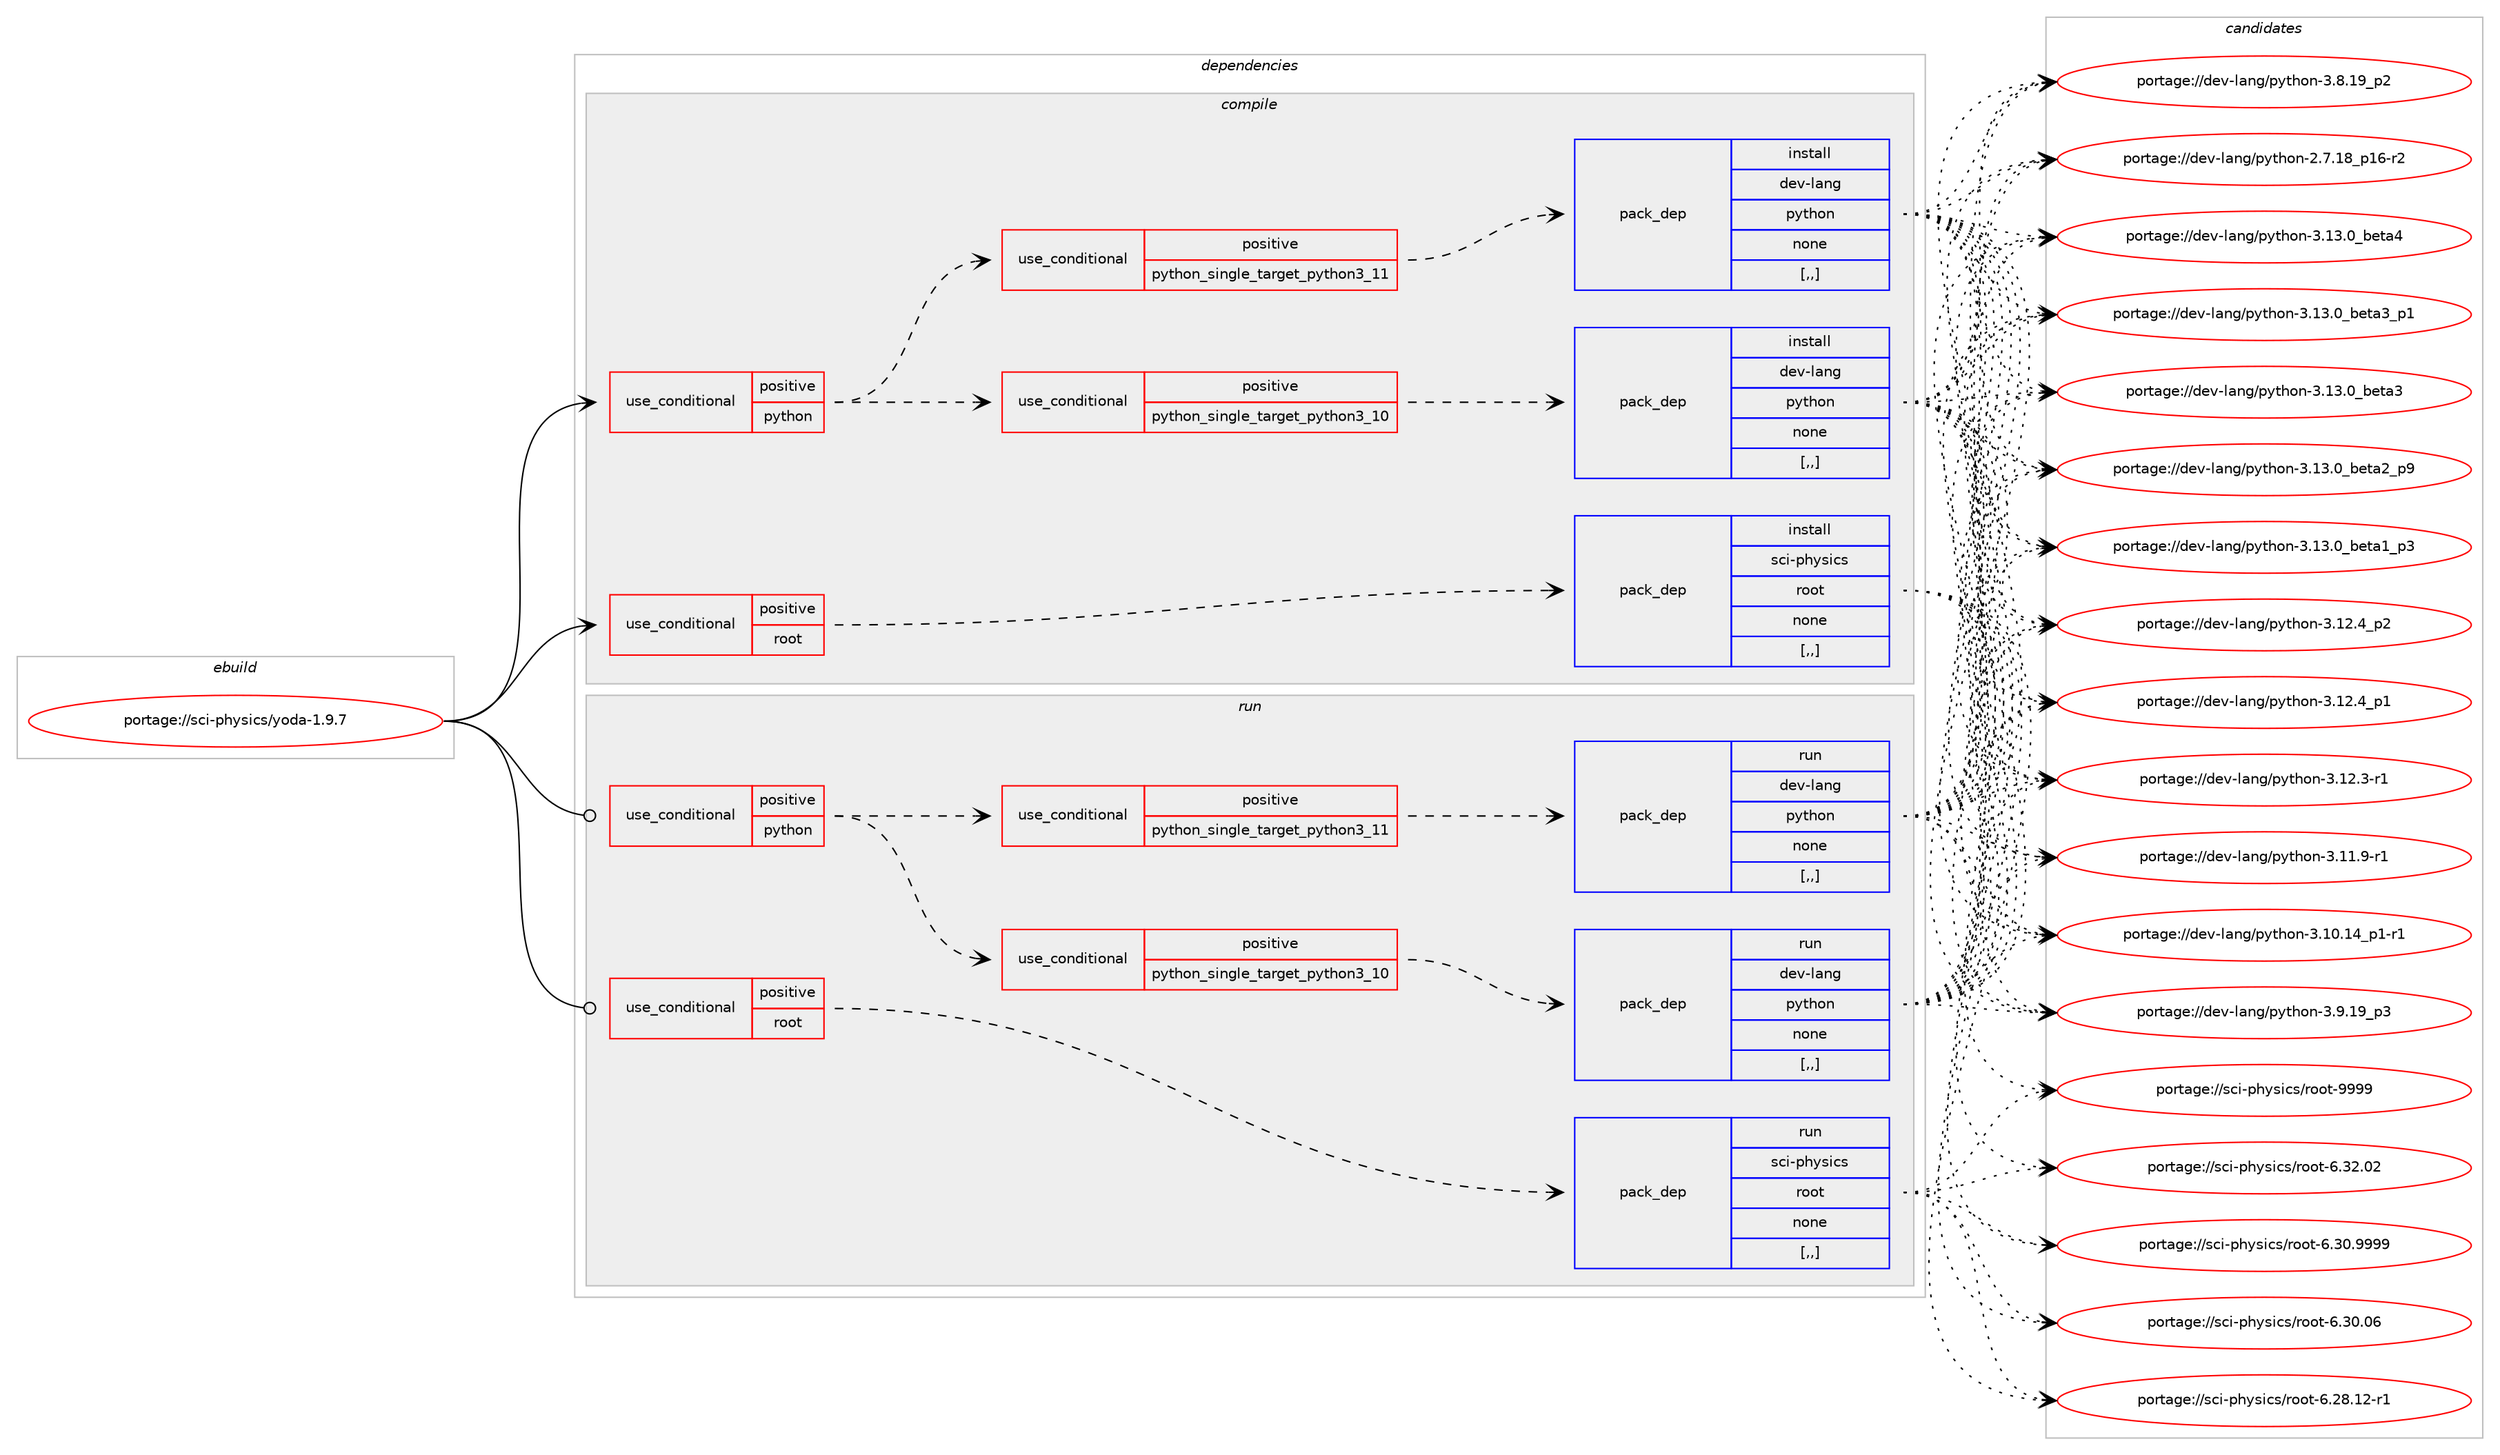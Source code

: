 digraph prolog {

# *************
# Graph options
# *************

newrank=true;
concentrate=true;
compound=true;
graph [rankdir=LR,fontname=Helvetica,fontsize=10,ranksep=1.5];#, ranksep=2.5, nodesep=0.2];
edge  [arrowhead=vee];
node  [fontname=Helvetica,fontsize=10];

# **********
# The ebuild
# **********

subgraph cluster_leftcol {
color=gray;
label=<<i>ebuild</i>>;
id [label="portage://sci-physics/yoda-1.9.7", color=red, width=4, href="../sci-physics/yoda-1.9.7.svg"];
}

# ****************
# The dependencies
# ****************

subgraph cluster_midcol {
color=gray;
label=<<i>dependencies</i>>;
subgraph cluster_compile {
fillcolor="#eeeeee";
style=filled;
label=<<i>compile</i>>;
subgraph cond109852 {
dependency413101 [label=<<TABLE BORDER="0" CELLBORDER="1" CELLSPACING="0" CELLPADDING="4"><TR><TD ROWSPAN="3" CELLPADDING="10">use_conditional</TD></TR><TR><TD>positive</TD></TR><TR><TD>python</TD></TR></TABLE>>, shape=none, color=red];
subgraph cond109853 {
dependency413102 [label=<<TABLE BORDER="0" CELLBORDER="1" CELLSPACING="0" CELLPADDING="4"><TR><TD ROWSPAN="3" CELLPADDING="10">use_conditional</TD></TR><TR><TD>positive</TD></TR><TR><TD>python_single_target_python3_10</TD></TR></TABLE>>, shape=none, color=red];
subgraph pack300337 {
dependency413103 [label=<<TABLE BORDER="0" CELLBORDER="1" CELLSPACING="0" CELLPADDING="4" WIDTH="220"><TR><TD ROWSPAN="6" CELLPADDING="30">pack_dep</TD></TR><TR><TD WIDTH="110">install</TD></TR><TR><TD>dev-lang</TD></TR><TR><TD>python</TD></TR><TR><TD>none</TD></TR><TR><TD>[,,]</TD></TR></TABLE>>, shape=none, color=blue];
}
dependency413102:e -> dependency413103:w [weight=20,style="dashed",arrowhead="vee"];
}
dependency413101:e -> dependency413102:w [weight=20,style="dashed",arrowhead="vee"];
subgraph cond109854 {
dependency413104 [label=<<TABLE BORDER="0" CELLBORDER="1" CELLSPACING="0" CELLPADDING="4"><TR><TD ROWSPAN="3" CELLPADDING="10">use_conditional</TD></TR><TR><TD>positive</TD></TR><TR><TD>python_single_target_python3_11</TD></TR></TABLE>>, shape=none, color=red];
subgraph pack300338 {
dependency413105 [label=<<TABLE BORDER="0" CELLBORDER="1" CELLSPACING="0" CELLPADDING="4" WIDTH="220"><TR><TD ROWSPAN="6" CELLPADDING="30">pack_dep</TD></TR><TR><TD WIDTH="110">install</TD></TR><TR><TD>dev-lang</TD></TR><TR><TD>python</TD></TR><TR><TD>none</TD></TR><TR><TD>[,,]</TD></TR></TABLE>>, shape=none, color=blue];
}
dependency413104:e -> dependency413105:w [weight=20,style="dashed",arrowhead="vee"];
}
dependency413101:e -> dependency413104:w [weight=20,style="dashed",arrowhead="vee"];
}
id:e -> dependency413101:w [weight=20,style="solid",arrowhead="vee"];
subgraph cond109855 {
dependency413106 [label=<<TABLE BORDER="0" CELLBORDER="1" CELLSPACING="0" CELLPADDING="4"><TR><TD ROWSPAN="3" CELLPADDING="10">use_conditional</TD></TR><TR><TD>positive</TD></TR><TR><TD>root</TD></TR></TABLE>>, shape=none, color=red];
subgraph pack300339 {
dependency413107 [label=<<TABLE BORDER="0" CELLBORDER="1" CELLSPACING="0" CELLPADDING="4" WIDTH="220"><TR><TD ROWSPAN="6" CELLPADDING="30">pack_dep</TD></TR><TR><TD WIDTH="110">install</TD></TR><TR><TD>sci-physics</TD></TR><TR><TD>root</TD></TR><TR><TD>none</TD></TR><TR><TD>[,,]</TD></TR></TABLE>>, shape=none, color=blue];
}
dependency413106:e -> dependency413107:w [weight=20,style="dashed",arrowhead="vee"];
}
id:e -> dependency413106:w [weight=20,style="solid",arrowhead="vee"];
}
subgraph cluster_compileandrun {
fillcolor="#eeeeee";
style=filled;
label=<<i>compile and run</i>>;
}
subgraph cluster_run {
fillcolor="#eeeeee";
style=filled;
label=<<i>run</i>>;
subgraph cond109856 {
dependency413108 [label=<<TABLE BORDER="0" CELLBORDER="1" CELLSPACING="0" CELLPADDING="4"><TR><TD ROWSPAN="3" CELLPADDING="10">use_conditional</TD></TR><TR><TD>positive</TD></TR><TR><TD>python</TD></TR></TABLE>>, shape=none, color=red];
subgraph cond109857 {
dependency413109 [label=<<TABLE BORDER="0" CELLBORDER="1" CELLSPACING="0" CELLPADDING="4"><TR><TD ROWSPAN="3" CELLPADDING="10">use_conditional</TD></TR><TR><TD>positive</TD></TR><TR><TD>python_single_target_python3_10</TD></TR></TABLE>>, shape=none, color=red];
subgraph pack300340 {
dependency413110 [label=<<TABLE BORDER="0" CELLBORDER="1" CELLSPACING="0" CELLPADDING="4" WIDTH="220"><TR><TD ROWSPAN="6" CELLPADDING="30">pack_dep</TD></TR><TR><TD WIDTH="110">run</TD></TR><TR><TD>dev-lang</TD></TR><TR><TD>python</TD></TR><TR><TD>none</TD></TR><TR><TD>[,,]</TD></TR></TABLE>>, shape=none, color=blue];
}
dependency413109:e -> dependency413110:w [weight=20,style="dashed",arrowhead="vee"];
}
dependency413108:e -> dependency413109:w [weight=20,style="dashed",arrowhead="vee"];
subgraph cond109858 {
dependency413111 [label=<<TABLE BORDER="0" CELLBORDER="1" CELLSPACING="0" CELLPADDING="4"><TR><TD ROWSPAN="3" CELLPADDING="10">use_conditional</TD></TR><TR><TD>positive</TD></TR><TR><TD>python_single_target_python3_11</TD></TR></TABLE>>, shape=none, color=red];
subgraph pack300341 {
dependency413112 [label=<<TABLE BORDER="0" CELLBORDER="1" CELLSPACING="0" CELLPADDING="4" WIDTH="220"><TR><TD ROWSPAN="6" CELLPADDING="30">pack_dep</TD></TR><TR><TD WIDTH="110">run</TD></TR><TR><TD>dev-lang</TD></TR><TR><TD>python</TD></TR><TR><TD>none</TD></TR><TR><TD>[,,]</TD></TR></TABLE>>, shape=none, color=blue];
}
dependency413111:e -> dependency413112:w [weight=20,style="dashed",arrowhead="vee"];
}
dependency413108:e -> dependency413111:w [weight=20,style="dashed",arrowhead="vee"];
}
id:e -> dependency413108:w [weight=20,style="solid",arrowhead="odot"];
subgraph cond109859 {
dependency413113 [label=<<TABLE BORDER="0" CELLBORDER="1" CELLSPACING="0" CELLPADDING="4"><TR><TD ROWSPAN="3" CELLPADDING="10">use_conditional</TD></TR><TR><TD>positive</TD></TR><TR><TD>root</TD></TR></TABLE>>, shape=none, color=red];
subgraph pack300342 {
dependency413114 [label=<<TABLE BORDER="0" CELLBORDER="1" CELLSPACING="0" CELLPADDING="4" WIDTH="220"><TR><TD ROWSPAN="6" CELLPADDING="30">pack_dep</TD></TR><TR><TD WIDTH="110">run</TD></TR><TR><TD>sci-physics</TD></TR><TR><TD>root</TD></TR><TR><TD>none</TD></TR><TR><TD>[,,]</TD></TR></TABLE>>, shape=none, color=blue];
}
dependency413113:e -> dependency413114:w [weight=20,style="dashed",arrowhead="vee"];
}
id:e -> dependency413113:w [weight=20,style="solid",arrowhead="odot"];
}
}

# **************
# The candidates
# **************

subgraph cluster_choices {
rank=same;
color=gray;
label=<<i>candidates</i>>;

subgraph choice300337 {
color=black;
nodesep=1;
choice1001011184510897110103471121211161041111104551464951464895981011169752 [label="portage://dev-lang/python-3.13.0_beta4", color=red, width=4,href="../dev-lang/python-3.13.0_beta4.svg"];
choice10010111845108971101034711212111610411111045514649514648959810111697519511249 [label="portage://dev-lang/python-3.13.0_beta3_p1", color=red, width=4,href="../dev-lang/python-3.13.0_beta3_p1.svg"];
choice1001011184510897110103471121211161041111104551464951464895981011169751 [label="portage://dev-lang/python-3.13.0_beta3", color=red, width=4,href="../dev-lang/python-3.13.0_beta3.svg"];
choice10010111845108971101034711212111610411111045514649514648959810111697509511257 [label="portage://dev-lang/python-3.13.0_beta2_p9", color=red, width=4,href="../dev-lang/python-3.13.0_beta2_p9.svg"];
choice10010111845108971101034711212111610411111045514649514648959810111697499511251 [label="portage://dev-lang/python-3.13.0_beta1_p3", color=red, width=4,href="../dev-lang/python-3.13.0_beta1_p3.svg"];
choice100101118451089711010347112121116104111110455146495046529511250 [label="portage://dev-lang/python-3.12.4_p2", color=red, width=4,href="../dev-lang/python-3.12.4_p2.svg"];
choice100101118451089711010347112121116104111110455146495046529511249 [label="portage://dev-lang/python-3.12.4_p1", color=red, width=4,href="../dev-lang/python-3.12.4_p1.svg"];
choice100101118451089711010347112121116104111110455146495046514511449 [label="portage://dev-lang/python-3.12.3-r1", color=red, width=4,href="../dev-lang/python-3.12.3-r1.svg"];
choice100101118451089711010347112121116104111110455146494946574511449 [label="portage://dev-lang/python-3.11.9-r1", color=red, width=4,href="../dev-lang/python-3.11.9-r1.svg"];
choice100101118451089711010347112121116104111110455146494846495295112494511449 [label="portage://dev-lang/python-3.10.14_p1-r1", color=red, width=4,href="../dev-lang/python-3.10.14_p1-r1.svg"];
choice100101118451089711010347112121116104111110455146574649579511251 [label="portage://dev-lang/python-3.9.19_p3", color=red, width=4,href="../dev-lang/python-3.9.19_p3.svg"];
choice100101118451089711010347112121116104111110455146564649579511250 [label="portage://dev-lang/python-3.8.19_p2", color=red, width=4,href="../dev-lang/python-3.8.19_p2.svg"];
choice100101118451089711010347112121116104111110455046554649569511249544511450 [label="portage://dev-lang/python-2.7.18_p16-r2", color=red, width=4,href="../dev-lang/python-2.7.18_p16-r2.svg"];
dependency413103:e -> choice1001011184510897110103471121211161041111104551464951464895981011169752:w [style=dotted,weight="100"];
dependency413103:e -> choice10010111845108971101034711212111610411111045514649514648959810111697519511249:w [style=dotted,weight="100"];
dependency413103:e -> choice1001011184510897110103471121211161041111104551464951464895981011169751:w [style=dotted,weight="100"];
dependency413103:e -> choice10010111845108971101034711212111610411111045514649514648959810111697509511257:w [style=dotted,weight="100"];
dependency413103:e -> choice10010111845108971101034711212111610411111045514649514648959810111697499511251:w [style=dotted,weight="100"];
dependency413103:e -> choice100101118451089711010347112121116104111110455146495046529511250:w [style=dotted,weight="100"];
dependency413103:e -> choice100101118451089711010347112121116104111110455146495046529511249:w [style=dotted,weight="100"];
dependency413103:e -> choice100101118451089711010347112121116104111110455146495046514511449:w [style=dotted,weight="100"];
dependency413103:e -> choice100101118451089711010347112121116104111110455146494946574511449:w [style=dotted,weight="100"];
dependency413103:e -> choice100101118451089711010347112121116104111110455146494846495295112494511449:w [style=dotted,weight="100"];
dependency413103:e -> choice100101118451089711010347112121116104111110455146574649579511251:w [style=dotted,weight="100"];
dependency413103:e -> choice100101118451089711010347112121116104111110455146564649579511250:w [style=dotted,weight="100"];
dependency413103:e -> choice100101118451089711010347112121116104111110455046554649569511249544511450:w [style=dotted,weight="100"];
}
subgraph choice300338 {
color=black;
nodesep=1;
choice1001011184510897110103471121211161041111104551464951464895981011169752 [label="portage://dev-lang/python-3.13.0_beta4", color=red, width=4,href="../dev-lang/python-3.13.0_beta4.svg"];
choice10010111845108971101034711212111610411111045514649514648959810111697519511249 [label="portage://dev-lang/python-3.13.0_beta3_p1", color=red, width=4,href="../dev-lang/python-3.13.0_beta3_p1.svg"];
choice1001011184510897110103471121211161041111104551464951464895981011169751 [label="portage://dev-lang/python-3.13.0_beta3", color=red, width=4,href="../dev-lang/python-3.13.0_beta3.svg"];
choice10010111845108971101034711212111610411111045514649514648959810111697509511257 [label="portage://dev-lang/python-3.13.0_beta2_p9", color=red, width=4,href="../dev-lang/python-3.13.0_beta2_p9.svg"];
choice10010111845108971101034711212111610411111045514649514648959810111697499511251 [label="portage://dev-lang/python-3.13.0_beta1_p3", color=red, width=4,href="../dev-lang/python-3.13.0_beta1_p3.svg"];
choice100101118451089711010347112121116104111110455146495046529511250 [label="portage://dev-lang/python-3.12.4_p2", color=red, width=4,href="../dev-lang/python-3.12.4_p2.svg"];
choice100101118451089711010347112121116104111110455146495046529511249 [label="portage://dev-lang/python-3.12.4_p1", color=red, width=4,href="../dev-lang/python-3.12.4_p1.svg"];
choice100101118451089711010347112121116104111110455146495046514511449 [label="portage://dev-lang/python-3.12.3-r1", color=red, width=4,href="../dev-lang/python-3.12.3-r1.svg"];
choice100101118451089711010347112121116104111110455146494946574511449 [label="portage://dev-lang/python-3.11.9-r1", color=red, width=4,href="../dev-lang/python-3.11.9-r1.svg"];
choice100101118451089711010347112121116104111110455146494846495295112494511449 [label="portage://dev-lang/python-3.10.14_p1-r1", color=red, width=4,href="../dev-lang/python-3.10.14_p1-r1.svg"];
choice100101118451089711010347112121116104111110455146574649579511251 [label="portage://dev-lang/python-3.9.19_p3", color=red, width=4,href="../dev-lang/python-3.9.19_p3.svg"];
choice100101118451089711010347112121116104111110455146564649579511250 [label="portage://dev-lang/python-3.8.19_p2", color=red, width=4,href="../dev-lang/python-3.8.19_p2.svg"];
choice100101118451089711010347112121116104111110455046554649569511249544511450 [label="portage://dev-lang/python-2.7.18_p16-r2", color=red, width=4,href="../dev-lang/python-2.7.18_p16-r2.svg"];
dependency413105:e -> choice1001011184510897110103471121211161041111104551464951464895981011169752:w [style=dotted,weight="100"];
dependency413105:e -> choice10010111845108971101034711212111610411111045514649514648959810111697519511249:w [style=dotted,weight="100"];
dependency413105:e -> choice1001011184510897110103471121211161041111104551464951464895981011169751:w [style=dotted,weight="100"];
dependency413105:e -> choice10010111845108971101034711212111610411111045514649514648959810111697509511257:w [style=dotted,weight="100"];
dependency413105:e -> choice10010111845108971101034711212111610411111045514649514648959810111697499511251:w [style=dotted,weight="100"];
dependency413105:e -> choice100101118451089711010347112121116104111110455146495046529511250:w [style=dotted,weight="100"];
dependency413105:e -> choice100101118451089711010347112121116104111110455146495046529511249:w [style=dotted,weight="100"];
dependency413105:e -> choice100101118451089711010347112121116104111110455146495046514511449:w [style=dotted,weight="100"];
dependency413105:e -> choice100101118451089711010347112121116104111110455146494946574511449:w [style=dotted,weight="100"];
dependency413105:e -> choice100101118451089711010347112121116104111110455146494846495295112494511449:w [style=dotted,weight="100"];
dependency413105:e -> choice100101118451089711010347112121116104111110455146574649579511251:w [style=dotted,weight="100"];
dependency413105:e -> choice100101118451089711010347112121116104111110455146564649579511250:w [style=dotted,weight="100"];
dependency413105:e -> choice100101118451089711010347112121116104111110455046554649569511249544511450:w [style=dotted,weight="100"];
}
subgraph choice300339 {
color=black;
nodesep=1;
choice115991054511210412111510599115471141111111164557575757 [label="portage://sci-physics/root-9999", color=red, width=4,href="../sci-physics/root-9999.svg"];
choice115991054511210412111510599115471141111111164554465150464850 [label="portage://sci-physics/root-6.32.02", color=red, width=4,href="../sci-physics/root-6.32.02.svg"];
choice1159910545112104121115105991154711411111111645544651484657575757 [label="portage://sci-physics/root-6.30.9999", color=red, width=4,href="../sci-physics/root-6.30.9999.svg"];
choice115991054511210412111510599115471141111111164554465148464854 [label="portage://sci-physics/root-6.30.06", color=red, width=4,href="../sci-physics/root-6.30.06.svg"];
choice1159910545112104121115105991154711411111111645544650564649504511449 [label="portage://sci-physics/root-6.28.12-r1", color=red, width=4,href="../sci-physics/root-6.28.12-r1.svg"];
dependency413107:e -> choice115991054511210412111510599115471141111111164557575757:w [style=dotted,weight="100"];
dependency413107:e -> choice115991054511210412111510599115471141111111164554465150464850:w [style=dotted,weight="100"];
dependency413107:e -> choice1159910545112104121115105991154711411111111645544651484657575757:w [style=dotted,weight="100"];
dependency413107:e -> choice115991054511210412111510599115471141111111164554465148464854:w [style=dotted,weight="100"];
dependency413107:e -> choice1159910545112104121115105991154711411111111645544650564649504511449:w [style=dotted,weight="100"];
}
subgraph choice300340 {
color=black;
nodesep=1;
choice1001011184510897110103471121211161041111104551464951464895981011169752 [label="portage://dev-lang/python-3.13.0_beta4", color=red, width=4,href="../dev-lang/python-3.13.0_beta4.svg"];
choice10010111845108971101034711212111610411111045514649514648959810111697519511249 [label="portage://dev-lang/python-3.13.0_beta3_p1", color=red, width=4,href="../dev-lang/python-3.13.0_beta3_p1.svg"];
choice1001011184510897110103471121211161041111104551464951464895981011169751 [label="portage://dev-lang/python-3.13.0_beta3", color=red, width=4,href="../dev-lang/python-3.13.0_beta3.svg"];
choice10010111845108971101034711212111610411111045514649514648959810111697509511257 [label="portage://dev-lang/python-3.13.0_beta2_p9", color=red, width=4,href="../dev-lang/python-3.13.0_beta2_p9.svg"];
choice10010111845108971101034711212111610411111045514649514648959810111697499511251 [label="portage://dev-lang/python-3.13.0_beta1_p3", color=red, width=4,href="../dev-lang/python-3.13.0_beta1_p3.svg"];
choice100101118451089711010347112121116104111110455146495046529511250 [label="portage://dev-lang/python-3.12.4_p2", color=red, width=4,href="../dev-lang/python-3.12.4_p2.svg"];
choice100101118451089711010347112121116104111110455146495046529511249 [label="portage://dev-lang/python-3.12.4_p1", color=red, width=4,href="../dev-lang/python-3.12.4_p1.svg"];
choice100101118451089711010347112121116104111110455146495046514511449 [label="portage://dev-lang/python-3.12.3-r1", color=red, width=4,href="../dev-lang/python-3.12.3-r1.svg"];
choice100101118451089711010347112121116104111110455146494946574511449 [label="portage://dev-lang/python-3.11.9-r1", color=red, width=4,href="../dev-lang/python-3.11.9-r1.svg"];
choice100101118451089711010347112121116104111110455146494846495295112494511449 [label="portage://dev-lang/python-3.10.14_p1-r1", color=red, width=4,href="../dev-lang/python-3.10.14_p1-r1.svg"];
choice100101118451089711010347112121116104111110455146574649579511251 [label="portage://dev-lang/python-3.9.19_p3", color=red, width=4,href="../dev-lang/python-3.9.19_p3.svg"];
choice100101118451089711010347112121116104111110455146564649579511250 [label="portage://dev-lang/python-3.8.19_p2", color=red, width=4,href="../dev-lang/python-3.8.19_p2.svg"];
choice100101118451089711010347112121116104111110455046554649569511249544511450 [label="portage://dev-lang/python-2.7.18_p16-r2", color=red, width=4,href="../dev-lang/python-2.7.18_p16-r2.svg"];
dependency413110:e -> choice1001011184510897110103471121211161041111104551464951464895981011169752:w [style=dotted,weight="100"];
dependency413110:e -> choice10010111845108971101034711212111610411111045514649514648959810111697519511249:w [style=dotted,weight="100"];
dependency413110:e -> choice1001011184510897110103471121211161041111104551464951464895981011169751:w [style=dotted,weight="100"];
dependency413110:e -> choice10010111845108971101034711212111610411111045514649514648959810111697509511257:w [style=dotted,weight="100"];
dependency413110:e -> choice10010111845108971101034711212111610411111045514649514648959810111697499511251:w [style=dotted,weight="100"];
dependency413110:e -> choice100101118451089711010347112121116104111110455146495046529511250:w [style=dotted,weight="100"];
dependency413110:e -> choice100101118451089711010347112121116104111110455146495046529511249:w [style=dotted,weight="100"];
dependency413110:e -> choice100101118451089711010347112121116104111110455146495046514511449:w [style=dotted,weight="100"];
dependency413110:e -> choice100101118451089711010347112121116104111110455146494946574511449:w [style=dotted,weight="100"];
dependency413110:e -> choice100101118451089711010347112121116104111110455146494846495295112494511449:w [style=dotted,weight="100"];
dependency413110:e -> choice100101118451089711010347112121116104111110455146574649579511251:w [style=dotted,weight="100"];
dependency413110:e -> choice100101118451089711010347112121116104111110455146564649579511250:w [style=dotted,weight="100"];
dependency413110:e -> choice100101118451089711010347112121116104111110455046554649569511249544511450:w [style=dotted,weight="100"];
}
subgraph choice300341 {
color=black;
nodesep=1;
choice1001011184510897110103471121211161041111104551464951464895981011169752 [label="portage://dev-lang/python-3.13.0_beta4", color=red, width=4,href="../dev-lang/python-3.13.0_beta4.svg"];
choice10010111845108971101034711212111610411111045514649514648959810111697519511249 [label="portage://dev-lang/python-3.13.0_beta3_p1", color=red, width=4,href="../dev-lang/python-3.13.0_beta3_p1.svg"];
choice1001011184510897110103471121211161041111104551464951464895981011169751 [label="portage://dev-lang/python-3.13.0_beta3", color=red, width=4,href="../dev-lang/python-3.13.0_beta3.svg"];
choice10010111845108971101034711212111610411111045514649514648959810111697509511257 [label="portage://dev-lang/python-3.13.0_beta2_p9", color=red, width=4,href="../dev-lang/python-3.13.0_beta2_p9.svg"];
choice10010111845108971101034711212111610411111045514649514648959810111697499511251 [label="portage://dev-lang/python-3.13.0_beta1_p3", color=red, width=4,href="../dev-lang/python-3.13.0_beta1_p3.svg"];
choice100101118451089711010347112121116104111110455146495046529511250 [label="portage://dev-lang/python-3.12.4_p2", color=red, width=4,href="../dev-lang/python-3.12.4_p2.svg"];
choice100101118451089711010347112121116104111110455146495046529511249 [label="portage://dev-lang/python-3.12.4_p1", color=red, width=4,href="../dev-lang/python-3.12.4_p1.svg"];
choice100101118451089711010347112121116104111110455146495046514511449 [label="portage://dev-lang/python-3.12.3-r1", color=red, width=4,href="../dev-lang/python-3.12.3-r1.svg"];
choice100101118451089711010347112121116104111110455146494946574511449 [label="portage://dev-lang/python-3.11.9-r1", color=red, width=4,href="../dev-lang/python-3.11.9-r1.svg"];
choice100101118451089711010347112121116104111110455146494846495295112494511449 [label="portage://dev-lang/python-3.10.14_p1-r1", color=red, width=4,href="../dev-lang/python-3.10.14_p1-r1.svg"];
choice100101118451089711010347112121116104111110455146574649579511251 [label="portage://dev-lang/python-3.9.19_p3", color=red, width=4,href="../dev-lang/python-3.9.19_p3.svg"];
choice100101118451089711010347112121116104111110455146564649579511250 [label="portage://dev-lang/python-3.8.19_p2", color=red, width=4,href="../dev-lang/python-3.8.19_p2.svg"];
choice100101118451089711010347112121116104111110455046554649569511249544511450 [label="portage://dev-lang/python-2.7.18_p16-r2", color=red, width=4,href="../dev-lang/python-2.7.18_p16-r2.svg"];
dependency413112:e -> choice1001011184510897110103471121211161041111104551464951464895981011169752:w [style=dotted,weight="100"];
dependency413112:e -> choice10010111845108971101034711212111610411111045514649514648959810111697519511249:w [style=dotted,weight="100"];
dependency413112:e -> choice1001011184510897110103471121211161041111104551464951464895981011169751:w [style=dotted,weight="100"];
dependency413112:e -> choice10010111845108971101034711212111610411111045514649514648959810111697509511257:w [style=dotted,weight="100"];
dependency413112:e -> choice10010111845108971101034711212111610411111045514649514648959810111697499511251:w [style=dotted,weight="100"];
dependency413112:e -> choice100101118451089711010347112121116104111110455146495046529511250:w [style=dotted,weight="100"];
dependency413112:e -> choice100101118451089711010347112121116104111110455146495046529511249:w [style=dotted,weight="100"];
dependency413112:e -> choice100101118451089711010347112121116104111110455146495046514511449:w [style=dotted,weight="100"];
dependency413112:e -> choice100101118451089711010347112121116104111110455146494946574511449:w [style=dotted,weight="100"];
dependency413112:e -> choice100101118451089711010347112121116104111110455146494846495295112494511449:w [style=dotted,weight="100"];
dependency413112:e -> choice100101118451089711010347112121116104111110455146574649579511251:w [style=dotted,weight="100"];
dependency413112:e -> choice100101118451089711010347112121116104111110455146564649579511250:w [style=dotted,weight="100"];
dependency413112:e -> choice100101118451089711010347112121116104111110455046554649569511249544511450:w [style=dotted,weight="100"];
}
subgraph choice300342 {
color=black;
nodesep=1;
choice115991054511210412111510599115471141111111164557575757 [label="portage://sci-physics/root-9999", color=red, width=4,href="../sci-physics/root-9999.svg"];
choice115991054511210412111510599115471141111111164554465150464850 [label="portage://sci-physics/root-6.32.02", color=red, width=4,href="../sci-physics/root-6.32.02.svg"];
choice1159910545112104121115105991154711411111111645544651484657575757 [label="portage://sci-physics/root-6.30.9999", color=red, width=4,href="../sci-physics/root-6.30.9999.svg"];
choice115991054511210412111510599115471141111111164554465148464854 [label="portage://sci-physics/root-6.30.06", color=red, width=4,href="../sci-physics/root-6.30.06.svg"];
choice1159910545112104121115105991154711411111111645544650564649504511449 [label="portage://sci-physics/root-6.28.12-r1", color=red, width=4,href="../sci-physics/root-6.28.12-r1.svg"];
dependency413114:e -> choice115991054511210412111510599115471141111111164557575757:w [style=dotted,weight="100"];
dependency413114:e -> choice115991054511210412111510599115471141111111164554465150464850:w [style=dotted,weight="100"];
dependency413114:e -> choice1159910545112104121115105991154711411111111645544651484657575757:w [style=dotted,weight="100"];
dependency413114:e -> choice115991054511210412111510599115471141111111164554465148464854:w [style=dotted,weight="100"];
dependency413114:e -> choice1159910545112104121115105991154711411111111645544650564649504511449:w [style=dotted,weight="100"];
}
}

}

